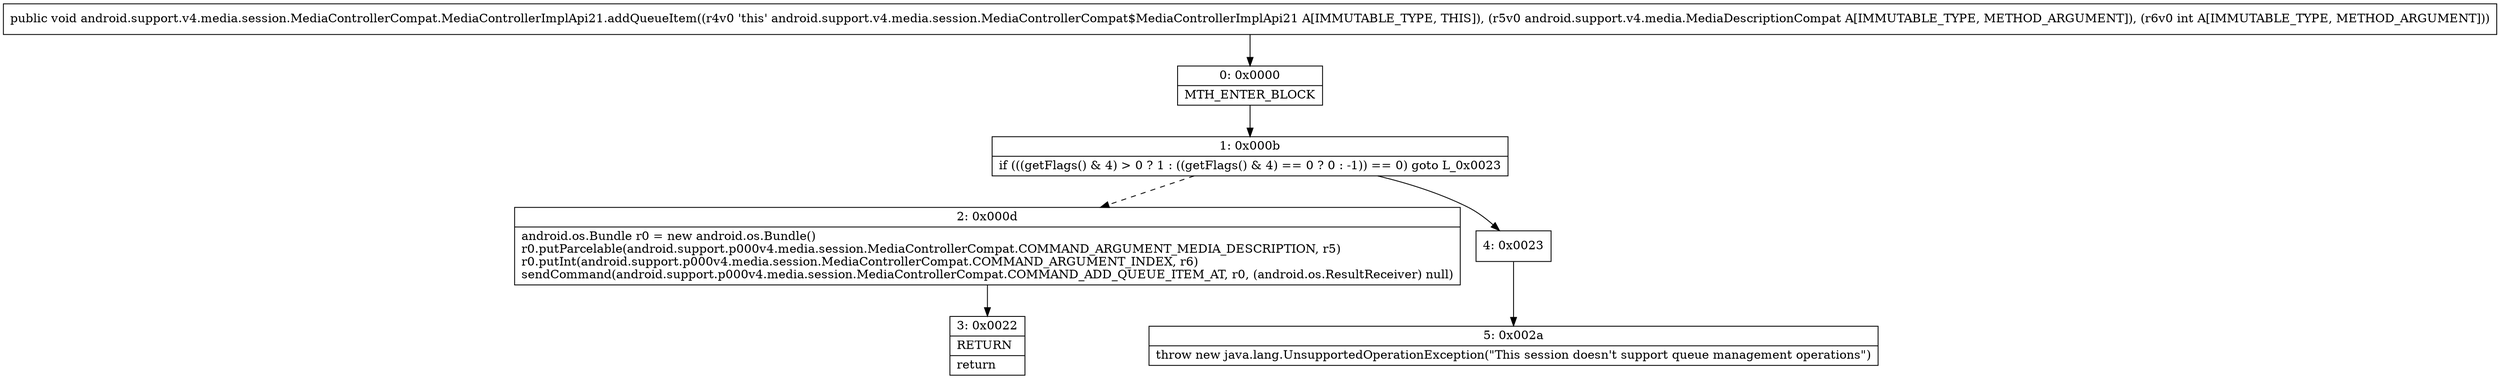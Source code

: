 digraph "CFG forandroid.support.v4.media.session.MediaControllerCompat.MediaControllerImplApi21.addQueueItem(Landroid\/support\/v4\/media\/MediaDescriptionCompat;I)V" {
Node_0 [shape=record,label="{0\:\ 0x0000|MTH_ENTER_BLOCK\l}"];
Node_1 [shape=record,label="{1\:\ 0x000b|if (((getFlags() & 4) \> 0 ? 1 : ((getFlags() & 4) == 0 ? 0 : \-1)) == 0) goto L_0x0023\l}"];
Node_2 [shape=record,label="{2\:\ 0x000d|android.os.Bundle r0 = new android.os.Bundle()\lr0.putParcelable(android.support.p000v4.media.session.MediaControllerCompat.COMMAND_ARGUMENT_MEDIA_DESCRIPTION, r5)\lr0.putInt(android.support.p000v4.media.session.MediaControllerCompat.COMMAND_ARGUMENT_INDEX, r6)\lsendCommand(android.support.p000v4.media.session.MediaControllerCompat.COMMAND_ADD_QUEUE_ITEM_AT, r0, (android.os.ResultReceiver) null)\l}"];
Node_3 [shape=record,label="{3\:\ 0x0022|RETURN\l|return\l}"];
Node_4 [shape=record,label="{4\:\ 0x0023}"];
Node_5 [shape=record,label="{5\:\ 0x002a|throw new java.lang.UnsupportedOperationException(\"This session doesn't support queue management operations\")\l}"];
MethodNode[shape=record,label="{public void android.support.v4.media.session.MediaControllerCompat.MediaControllerImplApi21.addQueueItem((r4v0 'this' android.support.v4.media.session.MediaControllerCompat$MediaControllerImplApi21 A[IMMUTABLE_TYPE, THIS]), (r5v0 android.support.v4.media.MediaDescriptionCompat A[IMMUTABLE_TYPE, METHOD_ARGUMENT]), (r6v0 int A[IMMUTABLE_TYPE, METHOD_ARGUMENT])) }"];
MethodNode -> Node_0;
Node_0 -> Node_1;
Node_1 -> Node_2[style=dashed];
Node_1 -> Node_4;
Node_2 -> Node_3;
Node_4 -> Node_5;
}

